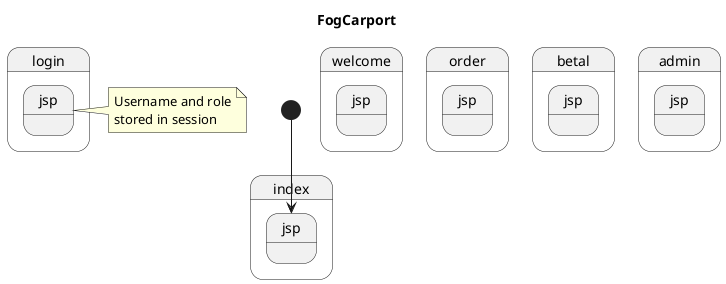 @startuml
Title FogCarport

State index.jsp
State login.jsp
State welcome.jsp
State order.jsp
State betal.jsp

State admin.jsp

note right of login.jsp
Username and role
stored in session
end note

[*] --> index.jsp


@enduml

